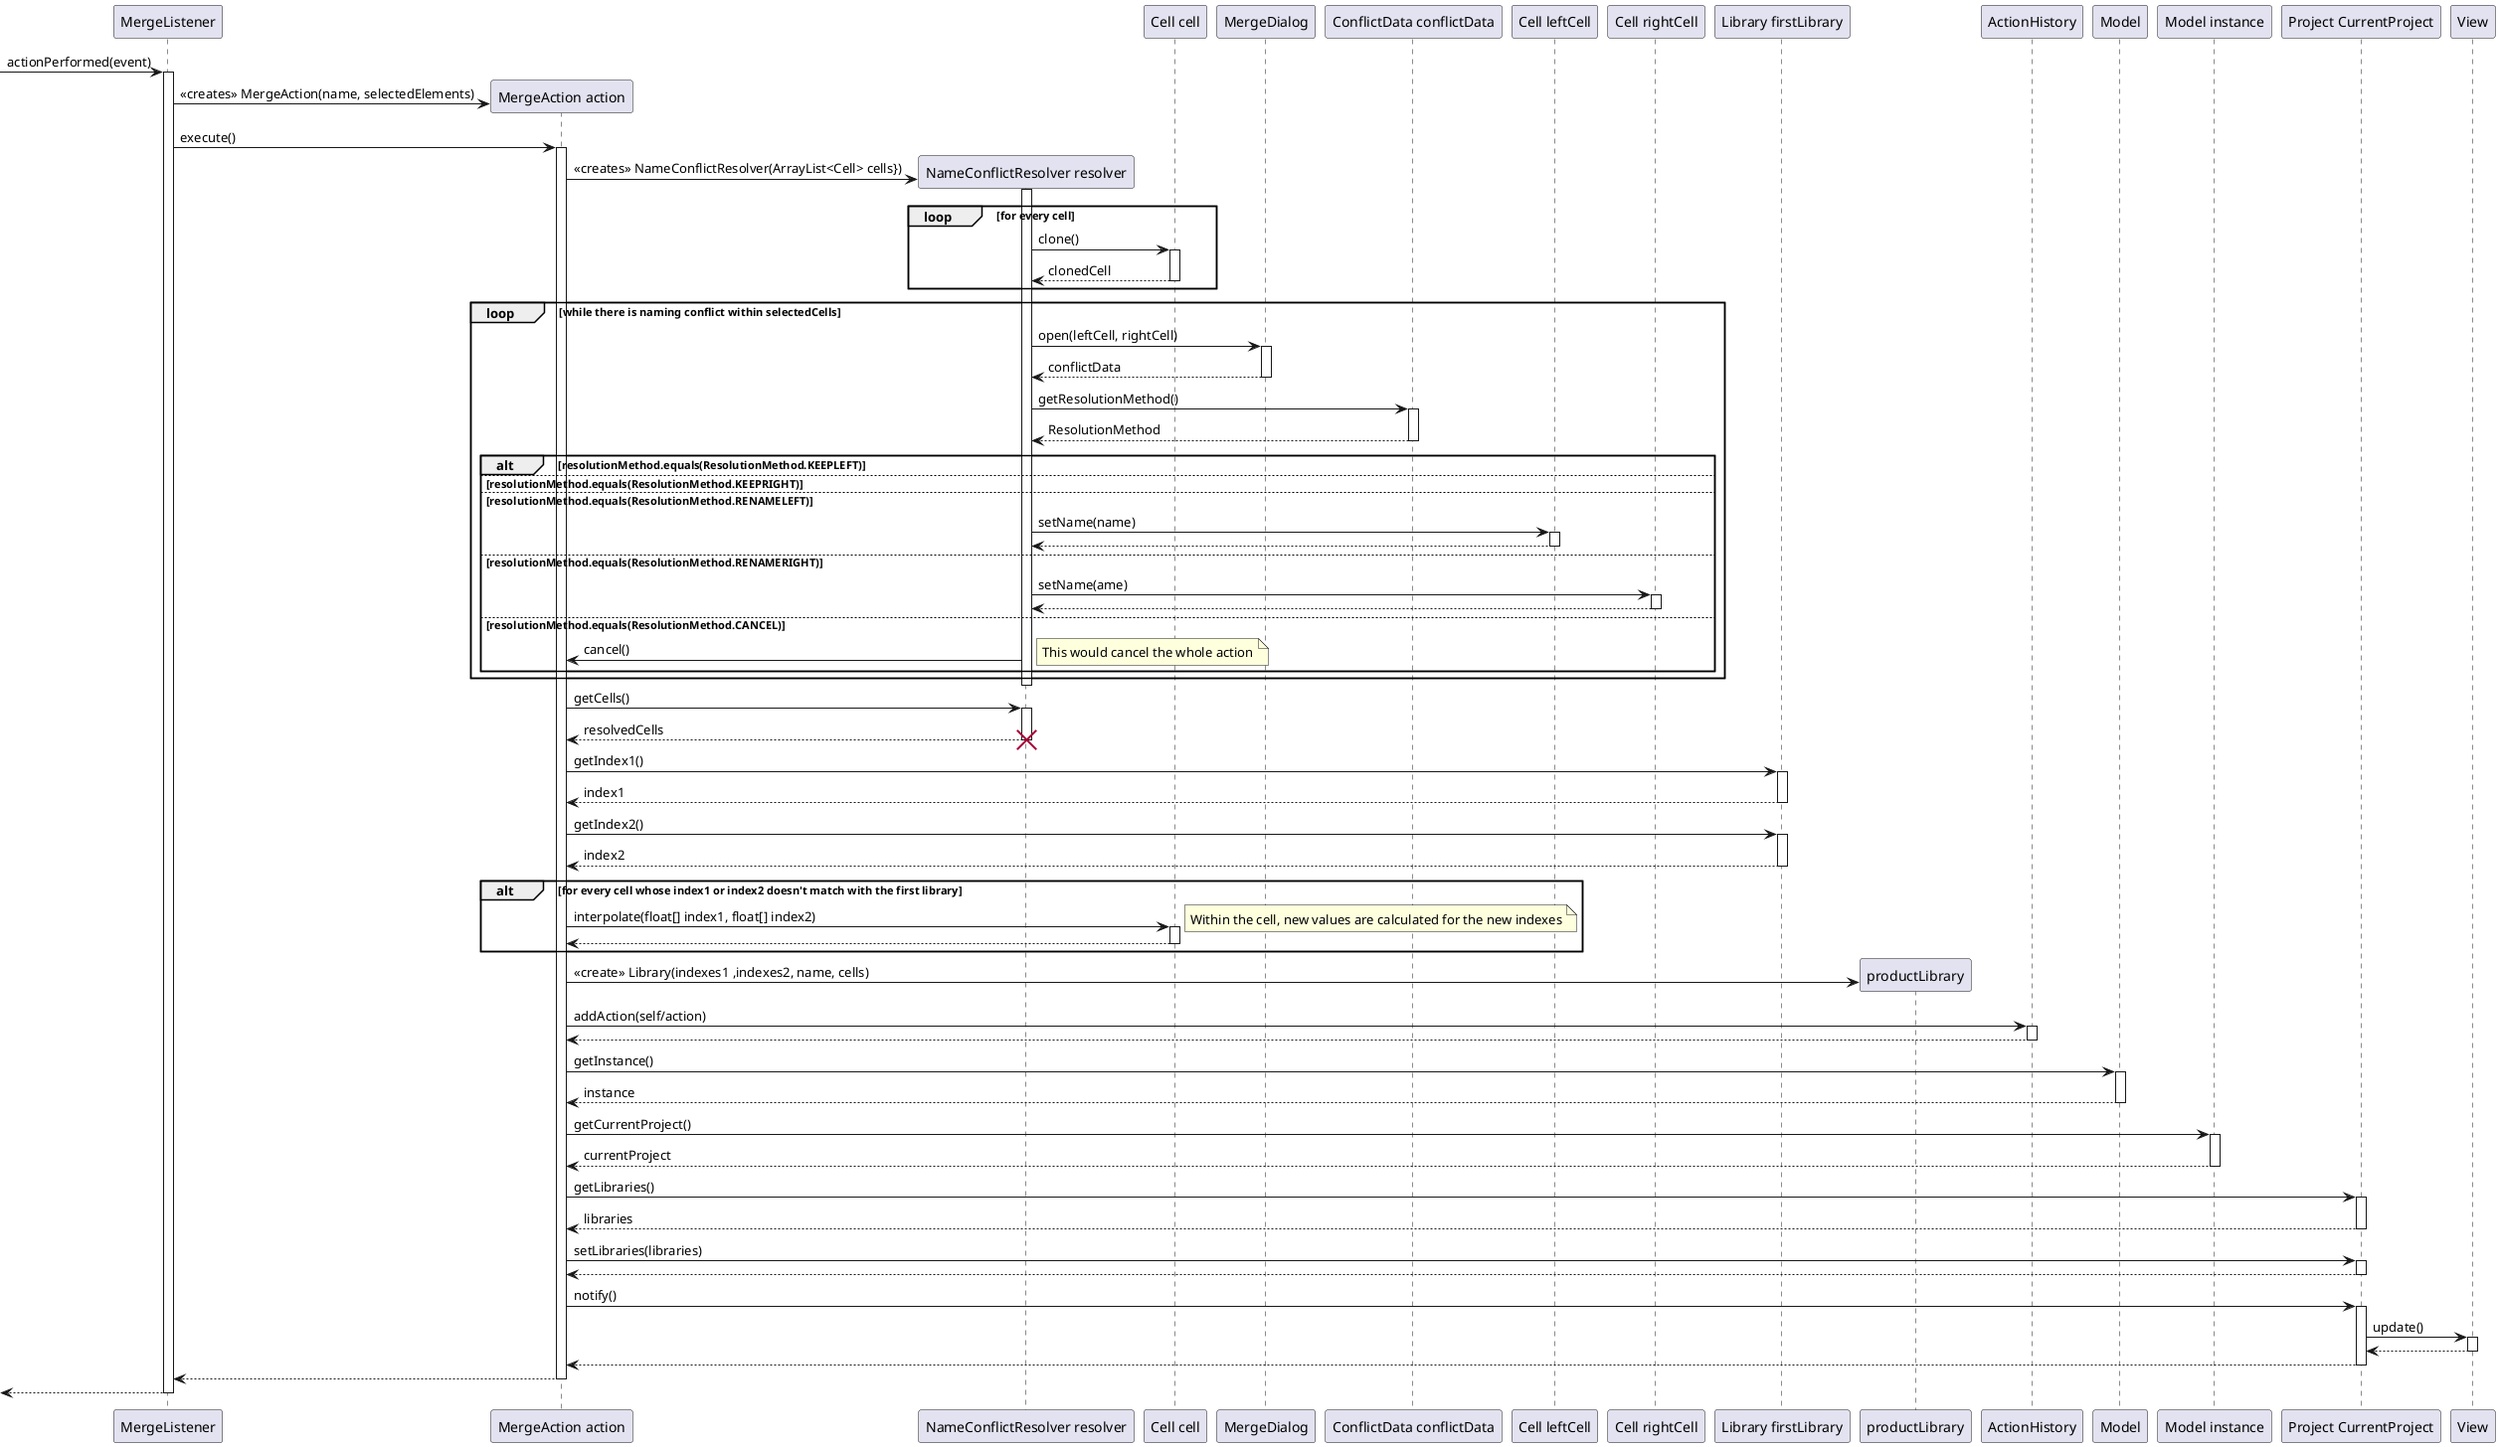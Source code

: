 @startuml
-> MergeListener ++ : actionPerformed(event)
MergeListener -> "MergeAction action" ** : <<creates>> MergeAction(name, selectedElements)
MergeListener -> "MergeAction action" ++ : execute()
"MergeAction action" -> "NameConflictResolver resolver" ** : <<creates>> NameConflictResolver(ArrayList<Cell> cells})
activate "NameConflictResolver resolver"
loop for every cell
"NameConflictResolver resolver" -> "Cell cell" ++ : clone()
return clonedCell
end
loop while there is naming conflict within selectedCells
"NameConflictResolver resolver" -> MergeDialog++: open(leftCell, rightCell)
return conflictData
"NameConflictResolver resolver" -> "ConflictData conflictData" ++ : getResolutionMethod()
return ResolutionMethod
alt resolutionMethod.equals(ResolutionMethod.KEEPLEFT)
else resolutionMethod.equals(ResolutionMethod.KEEPRIGHT)
else resolutionMethod.equals(ResolutionMethod.RENAMELEFT)
"NameConflictResolver resolver" -> "Cell leftCell" ++ : setName(name)
return
else resolutionMethod.equals(ResolutionMethod.RENAMERIGHT)
"NameConflictResolver resolver" -> "Cell rightCell" ++ : setName(ame)
return
else resolutionMethod.equals(ResolutionMethod.CANCEL)
"NameConflictResolver resolver" -> "MergeAction action": cancel()
note right: This would cancel the whole action
end
end
deactivate "NameConflictResolver resolver"
"MergeAction action" -> "NameConflictResolver resolver"++: getCells()
return resolvedCells
destroy "NameConflictResolver resolver"
"MergeAction action" -> "Library firstLibrary" ++: getIndex1()
return index1
"MergeAction action" -> "Library firstLibrary" ++: getIndex2()
return index2
alt for every cell whose index1 or index2 doesn't match with the first library
"MergeAction action" -> "Cell cell"++: interpolate(float[] index1, float[] index2)
note right: Within the cell, new values are calculated for the new indexes
return
end
"MergeAction action" -> productLibrary **: <<create>> Library(indexes1 ,indexes2, name, cells)
"MergeAction action" -> ActionHistory++: addAction(self/action)
return
"MergeAction action" -> Model ++: getInstance()
return instance
"MergeAction action" -> "Model instance" ++ : getCurrentProject()
return currentProject
"MergeAction action" -> "Project CurrentProject"++: getLibraries()
return libraries
"MergeAction action" -> "Project CurrentProject"++: setLibraries(libraries)
return
"MergeAction action" -> "Project CurrentProject"++: notify()
"Project CurrentProject" -> View++ :update()
return
return
return
return
@enduml